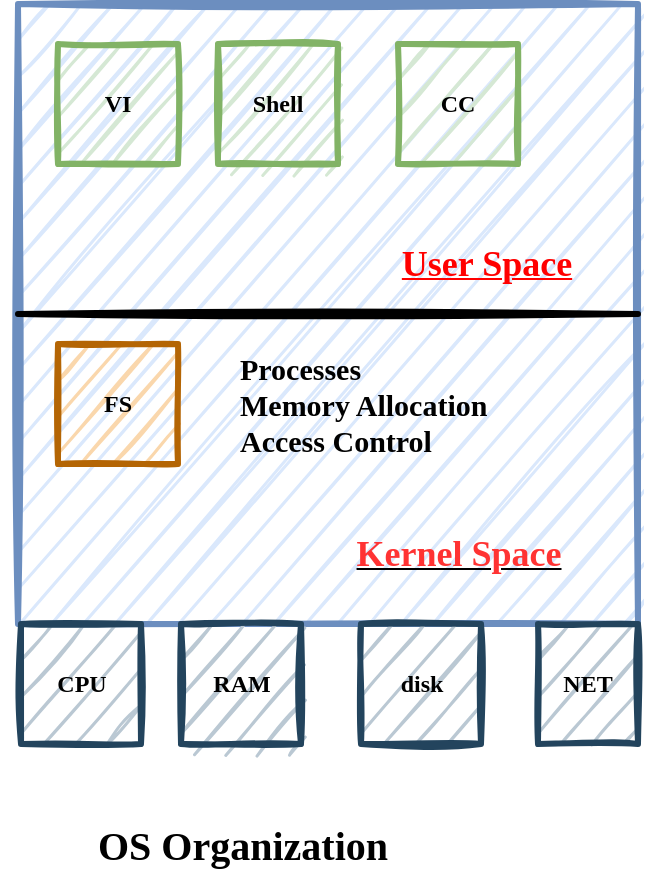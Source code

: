 <mxfile version="13.10.4" type="github"><diagram id="34P9hAT961No3k8Vt0Rv" name="Page-1"><mxGraphModel dx="1159" dy="1179" grid="1" gridSize="10" guides="1" tooltips="1" connect="1" arrows="1" fold="1" page="1" pageScale="1" pageWidth="827" pageHeight="1169" math="0" shadow="0"><root><mxCell id="0"/><mxCell id="1" parent="0"/><mxCell id="kPSVqen0JQIIwIeSyFNn-1" value="" style="whiteSpace=wrap;html=1;aspect=fixed;sketch=1;strokeWidth=3;fillColor=#dae8fc;strokeColor=#6c8ebf;fontFamily=Rock Salt;fontSource=https%3A%2F%2Ffonts.googleapis.com%2Fcss%3Ffamily%3DRock%2BSalt;fontStyle=1" vertex="1" parent="1"><mxGeometry x="130" y="310" width="310" height="310" as="geometry"/></mxCell><mxCell id="kPSVqen0JQIIwIeSyFNn-3" value="CPU" style="rounded=0;whiteSpace=wrap;html=1;sketch=1;strokeWidth=3;fillColor=#bac8d3;strokeColor=#23445d;fontFamily=Rock Salt;fontSource=https%3A%2F%2Ffonts.googleapis.com%2Fcss%3Ffamily%3DRock%2BSalt;fontStyle=1" vertex="1" parent="1"><mxGeometry x="131.5" y="620" width="60" height="60" as="geometry"/></mxCell><mxCell id="kPSVqen0JQIIwIeSyFNn-4" value="RAM" style="rounded=0;whiteSpace=wrap;html=1;sketch=1;strokeWidth=3;fillColor=#bac8d3;strokeColor=#23445d;fontFamily=Rock Salt;fontSource=https%3A%2F%2Ffonts.googleapis.com%2Fcss%3Ffamily%3DRock%2BSalt;fontStyle=1" vertex="1" parent="1"><mxGeometry x="211.5" y="620" width="60" height="60" as="geometry"/></mxCell><mxCell id="kPSVqen0JQIIwIeSyFNn-7" value="disk" style="rounded=0;whiteSpace=wrap;html=1;sketch=1;strokeWidth=3;fillColor=#bac8d3;strokeColor=#23445d;fontFamily=Rock Salt;fontSource=https%3A%2F%2Ffonts.googleapis.com%2Fcss%3Ffamily%3DRock%2BSalt;fontStyle=1" vertex="1" parent="1"><mxGeometry x="301.5" y="620" width="60" height="60" as="geometry"/></mxCell><mxCell id="kPSVqen0JQIIwIeSyFNn-8" value="NET" style="rounded=0;whiteSpace=wrap;html=1;sketch=1;strokeWidth=3;fillColor=#bac8d3;strokeColor=#23445d;fontFamily=Rock Salt;fontSource=https%3A%2F%2Ffonts.googleapis.com%2Fcss%3Ffamily%3DRock%2BSalt;fontStyle=1" vertex="1" parent="1"><mxGeometry x="390" y="620" width="50" height="60" as="geometry"/></mxCell><mxCell id="kPSVqen0JQIIwIeSyFNn-12" value="" style="endArrow=none;html=1;exitX=0;exitY=0.5;exitDx=0;exitDy=0;entryX=1;entryY=0.5;entryDx=0;entryDy=0;sketch=1;strokeWidth=3;fontFamily=Rock Salt;fontSource=https%3A%2F%2Ffonts.googleapis.com%2Fcss%3Ffamily%3DRock%2BSalt;fontStyle=1" edge="1" parent="1" source="kPSVqen0JQIIwIeSyFNn-1" target="kPSVqen0JQIIwIeSyFNn-1"><mxGeometry width="50" height="50" relative="1" as="geometry"><mxPoint x="390" y="620" as="sourcePoint"/><mxPoint x="440" y="570" as="targetPoint"/></mxGeometry></mxCell><mxCell id="kPSVqen0JQIIwIeSyFNn-13" value="VI" style="rounded=0;whiteSpace=wrap;html=1;sketch=1;strokeWidth=3;fillColor=#d5e8d4;strokeColor=#82b366;fontFamily=Rock Salt;fontSource=https%3A%2F%2Ffonts.googleapis.com%2Fcss%3Ffamily%3DRock%2BSalt;fontStyle=1" vertex="1" parent="1"><mxGeometry x="150" y="330" width="60" height="60" as="geometry"/></mxCell><mxCell id="kPSVqen0JQIIwIeSyFNn-14" value="Shell" style="rounded=0;whiteSpace=wrap;html=1;sketch=1;strokeWidth=3;fillColor=#d5e8d4;strokeColor=#82b366;fontFamily=Rock Salt;fontSource=https%3A%2F%2Ffonts.googleapis.com%2Fcss%3Ffamily%3DRock%2BSalt;fontStyle=1" vertex="1" parent="1"><mxGeometry x="230" y="330" width="60" height="60" as="geometry"/></mxCell><mxCell id="kPSVqen0JQIIwIeSyFNn-15" value="CC" style="rounded=0;whiteSpace=wrap;html=1;sketch=1;strokeWidth=3;fillColor=#d5e8d4;strokeColor=#82b366;fontFamily=Rock Salt;fontSource=https%3A%2F%2Ffonts.googleapis.com%2Fcss%3Ffamily%3DRock%2BSalt;fontStyle=1" vertex="1" parent="1"><mxGeometry x="320" y="330" width="60" height="60" as="geometry"/></mxCell><mxCell id="kPSVqen0JQIIwIeSyFNn-17" value="FS" style="rounded=0;whiteSpace=wrap;html=1;sketch=1;strokeWidth=3;fillColor=#fad7ac;strokeColor=#b46504;fontFamily=Rock Salt;fontSource=https%3A%2F%2Ffonts.googleapis.com%2Fcss%3Ffamily%3DRock%2BSalt;fontStyle=1" vertex="1" parent="1"><mxGeometry x="150" y="480" width="60" height="60" as="geometry"/></mxCell><mxCell id="kPSVqen0JQIIwIeSyFNn-18" value="&lt;font data-font-src=&quot;https://fonts.googleapis.com/css?family=Rock+Salt&quot; style=&quot;font-size: 15px&quot;&gt;&lt;span&gt;Processes&lt;br&gt;Memory Allocation&lt;br&gt;Access Control&lt;/span&gt;&lt;/font&gt;" style="text;html=1;align=left;verticalAlign=middle;resizable=0;points=[];autosize=1;fontFamily=Rock Salt;fontSource=https%3A%2F%2Ffonts.googleapis.com%2Fcss%3Ffamily%3DRock%2BSalt;fontStyle=1" vertex="1" parent="1"><mxGeometry x="238.5" y="485" width="200" height="50" as="geometry"/></mxCell><mxCell id="kPSVqen0JQIIwIeSyFNn-19" value="&lt;b&gt;&lt;u&gt;&lt;font style=&quot;font-size: 18px&quot;&gt;User Space&lt;/font&gt;&lt;/u&gt;&lt;/b&gt;" style="text;html=1;align=center;verticalAlign=middle;resizable=0;points=[];autosize=1;fontFamily=Rock Salt;fontColor=#FF0000;" vertex="1" parent="1"><mxGeometry x="288.5" y="430" width="150" height="20" as="geometry"/></mxCell><mxCell id="kPSVqen0JQIIwIeSyFNn-20" value="&lt;b&gt;&lt;u&gt;&lt;font color=&quot;#ff3333&quot; style=&quot;font-size: 18px&quot;&gt;Kernel Space&lt;/font&gt;&lt;/u&gt;&lt;/b&gt;" style="text;html=1;align=center;verticalAlign=middle;resizable=0;points=[];autosize=1;fontFamily=Rock Salt;" vertex="1" parent="1"><mxGeometry x="265" y="574.5" width="170" height="20" as="geometry"/></mxCell><mxCell id="kPSVqen0JQIIwIeSyFNn-21" value="&lt;font color=&quot;#000000&quot; size=&quot;1&quot;&gt;&lt;b style=&quot;font-size: 20px&quot;&gt;OS Organization&lt;/b&gt;&lt;/font&gt;" style="text;html=1;align=center;verticalAlign=middle;resizable=0;points=[];autosize=1;fontFamily=Rock Salt;fontColor=#FF0000;" vertex="1" parent="1"><mxGeometry x="121.5" y="720" width="240" height="20" as="geometry"/></mxCell></root></mxGraphModel></diagram></mxfile>